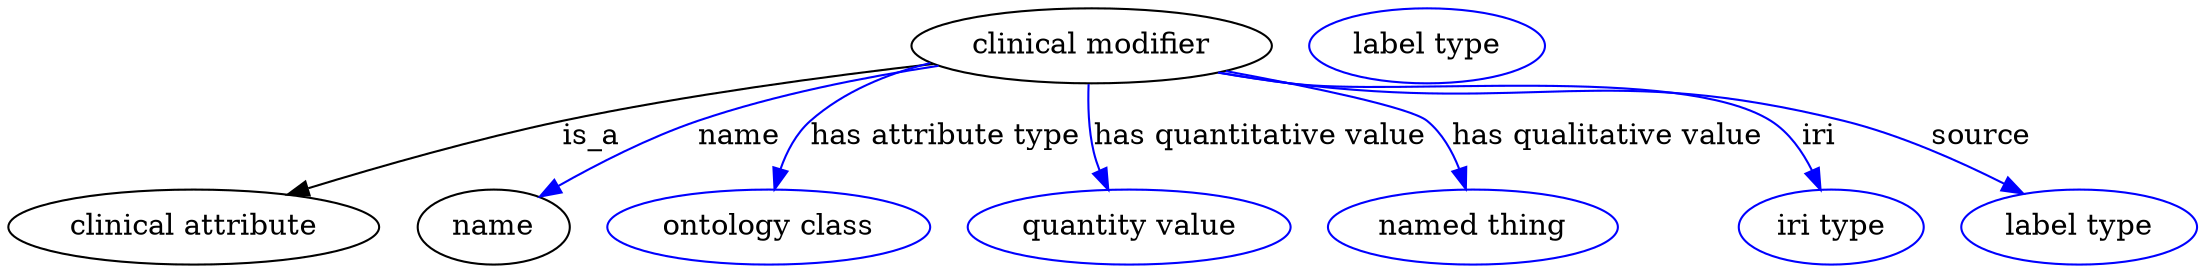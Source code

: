digraph {
	graph [bb="0,0,1049.6,123"];
	node [label="\N"];
	"clinical modifier"	 [height=0.5,
		label="clinical modifier",
		pos="519.04,105",
		width=2.4012];
	"clinical attribute"	 [height=0.5,
		pos="89.042,18",
		width=2.4734];
	"clinical modifier" -> "clinical attribute"	 [label=is_a,
		lp="279.04,61.5",
		pos="e,135.65,33.458 441.57,96.898 391,90.904 323.72,81.594 265.04,69 224.56,60.311 179.75,47.275 145.47,36.558"];
	name	 [height=0.5,
		pos="232.04,18",
		width=1.011];
	"clinical modifier" -> name	 [color=blue,
		label=name,
		lp="350.04,61.5",
		pos="e,254.94,32.37 444.13,95.874 408.88,90.286 366.65,81.703 330.04,69 306.84,60.948 282.33,48.192 263.63,37.452",
		style=solid];
	"has attribute type"	 [color=blue,
		height=0.5,
		label="ontology class",
		pos="364.04,18",
		width=2.1484];
	"clinical modifier" -> "has attribute type"	 [color=blue,
		label="has attribute type",
		lp="449.04,61.5",
		pos="e,366.98,36.42 453.32,93.284 424.48,86.996 394.76,78.572 384.04,69 377.31,62.991 372.82,54.431 369.84,46.036",
		style=solid];
	"has quantitative value"	 [color=blue,
		height=0.5,
		label="quantity value",
		pos="537.04,18",
		width=2.1484];
	"clinical modifier" -> "has quantitative value"	 [color=blue,
		label="has quantitative value",
		lp="600.04,61.5",
		pos="e,526.66,36.141 517.57,86.832 517.22,76.991 517.53,64.691 520.04,54 520.71,51.161 521.62,48.28 522.67,45.448",
		style=solid];
	"has qualitative value"	 [color=blue,
		height=0.5,
		label="named thing",
		pos="702.04,18",
		width=1.9318];
	"clinical modifier" -> "has qualitative value"	 [color=blue,
		label="has qualitative value",
		lp="766.54,61.5",
		pos="e,698.59,36.092 581.34,92.433 624.92,83.421 676.04,72.312 680.04,69 687.19,63.076 692.08,54.39 695.39,45.86",
		style=solid];
	iri	 [color=blue,
		height=0.5,
		label="iri type",
		pos="874.04,18",
		width=1.2277];
	"clinical modifier" -> iri	 [color=blue,
		label=iri,
		lp="868.04,61.5",
		pos="e,868.61,36.218 580.72,92.299 591.78,90.312 603.23,88.442 614.04,87 665.08,80.197 801.58,96.601 845.04,69 853.72,63.489 860.06,54.395 \
864.56,45.401",
		style=solid];
	source	 [color=blue,
		height=0.5,
		label="label type",
		pos="993.04,18",
		width=1.5707];
	"clinical modifier" -> source	 [color=blue,
		label=source,
		lp="946.54,61.5",
		pos="e,965.26,33.922 580.45,92.253 591.59,90.258 603.14,88.397 614.04,87 731.57,71.944 765.11,97.829 880.04,69 906.59,62.34 934.65,49.71 \
956.17,38.686",
		style=solid];
	attribute_name	 [color=blue,
		height=0.5,
		label="label type",
		pos="680.04,105",
		width=1.5707];
}
